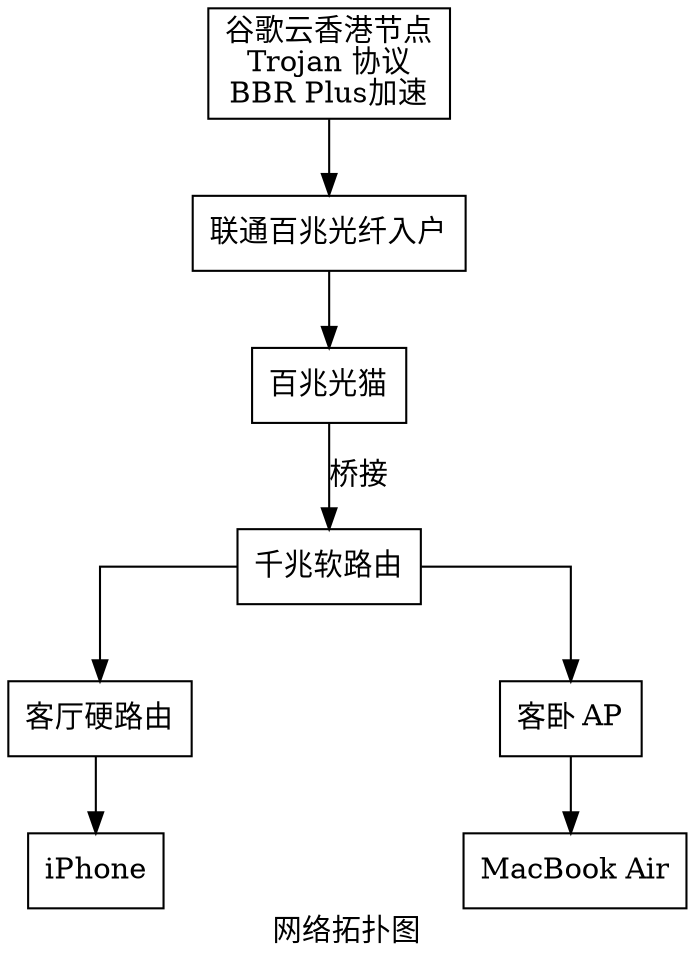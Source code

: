 digraph Orthogonal {
    node [shape=box];
     graph [label="网络拓扑图", splines=ortho, nodesep=2]
    "谷歌云香港节点\nTrojan 协议\nBBR Plus加速" -> "联通百兆光纤入户" -> "百兆光猫";
    "百兆光猫" -> "千兆软路由" [label = "桥接"];
    "千兆软路由" -> "客厅硬路由";
    "客厅硬路由" -> "iPhone";
    "千兆软路由" -> "客卧 AP" -> "MacBook Air";
}
